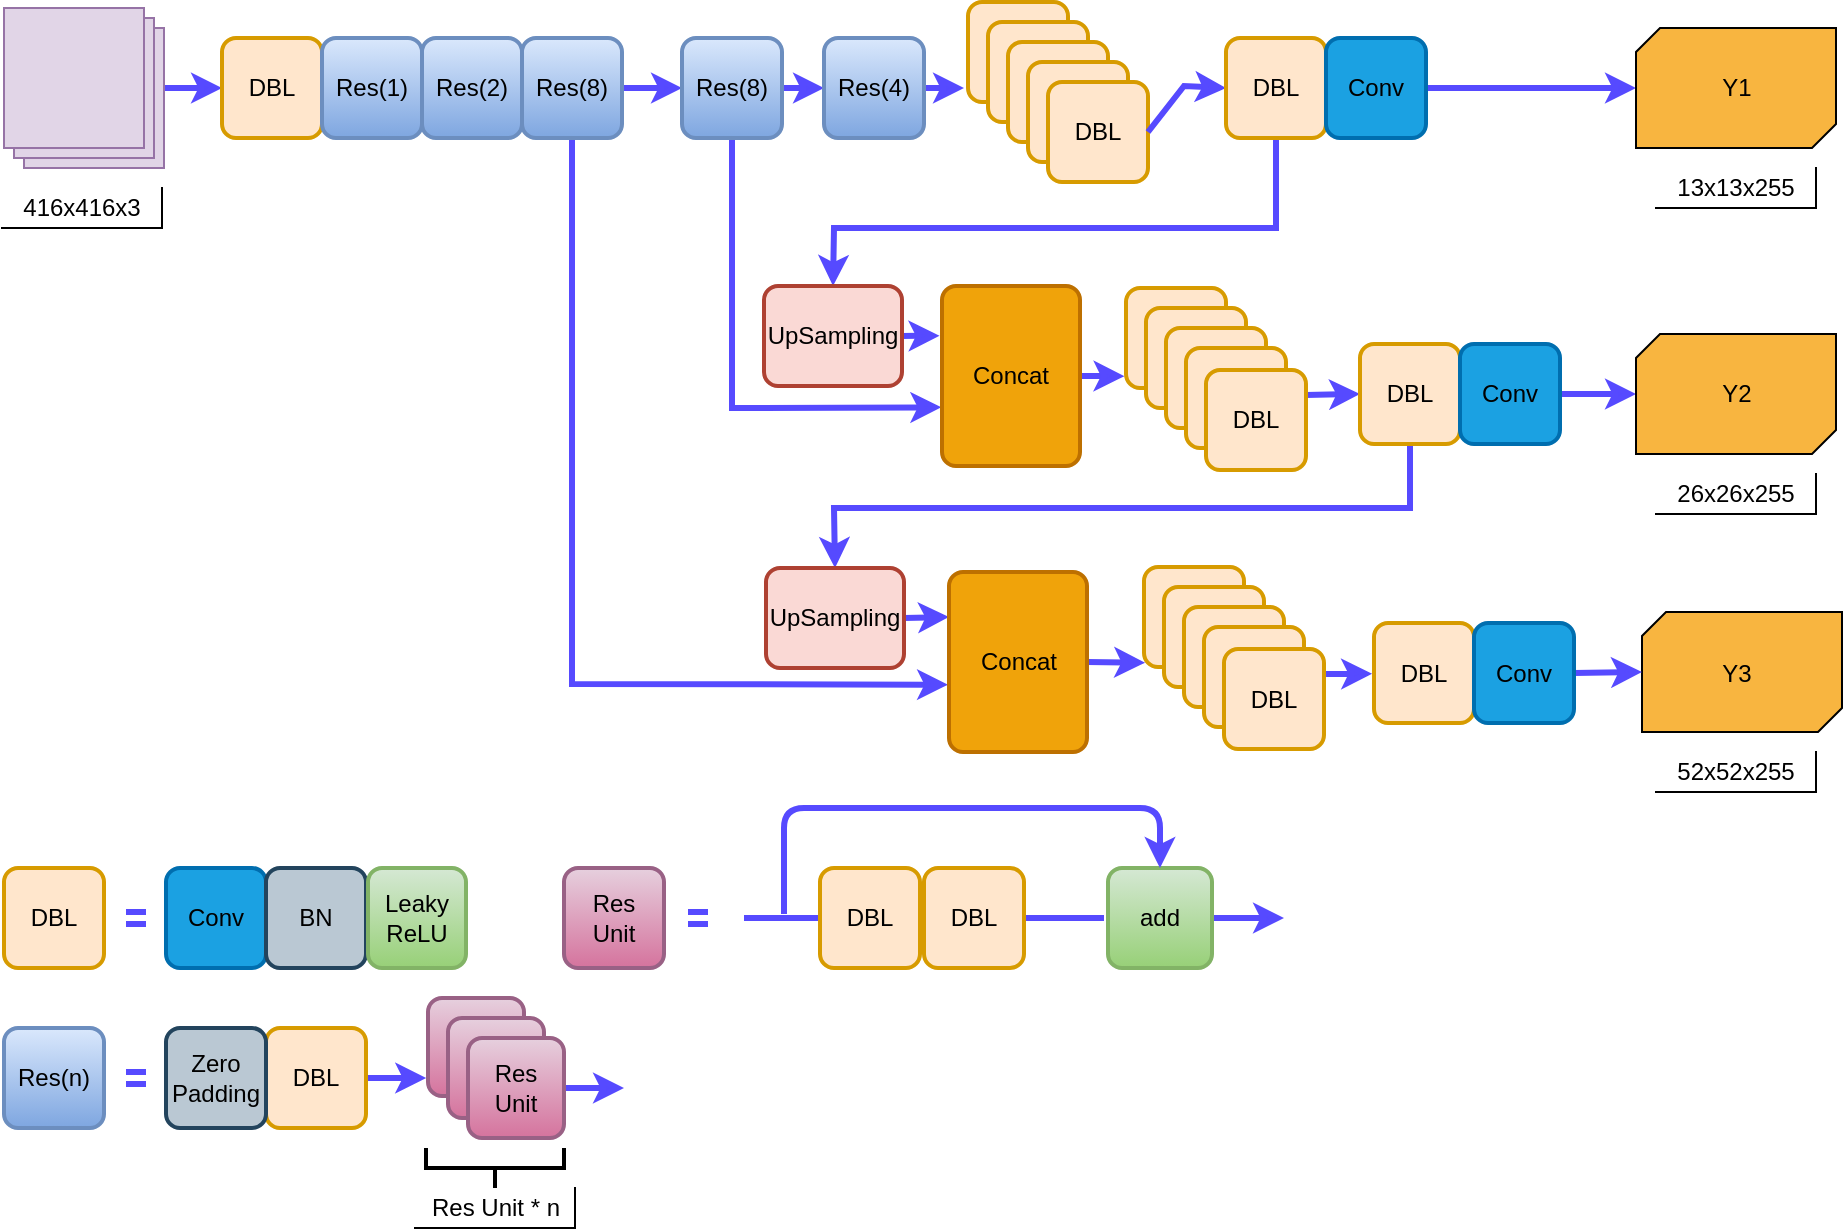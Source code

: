 <mxfile version="14.8.1" type="github">
  <diagram id="IHKwnJ3-35ay4GU9moZC" name="Page-1">
    <mxGraphModel dx="888" dy="442" grid="1" gridSize="10" guides="1" tooltips="1" connect="1" arrows="1" fold="1" page="1" pageScale="1" pageWidth="2339" pageHeight="3300" background="#FFFFFF" math="0" shadow="0">
      <root>
        <mxCell id="0" />
        <mxCell id="1" parent="0" />
        <mxCell id="nQLHNNH5pgyKILXw8hdW-13" value="" style="edgeStyle=orthogonalEdgeStyle;rounded=0;orthogonalLoop=1;jettySize=auto;html=1;strokeColor=#564AFF;entryX=0;entryY=0.5;entryDx=0;entryDy=0;strokeWidth=3;" edge="1" parent="1" source="nQLHNNH5pgyKILXw8hdW-3" target="nQLHNNH5pgyKILXw8hdW-9">
          <mxGeometry relative="1" as="geometry">
            <mxPoint x="180" y="230" as="targetPoint" />
          </mxGeometry>
        </mxCell>
        <mxCell id="nQLHNNH5pgyKILXw8hdW-3" value="" style="verticalLabelPosition=bottom;verticalAlign=top;html=1;shape=mxgraph.basic.layered_rect;dx=10;outlineConnect=0;strokeColor=#9673a6;fillColor=#e1d5e7;" vertex="1" parent="1">
          <mxGeometry x="50" y="190" width="80" height="80" as="geometry" />
        </mxCell>
        <mxCell id="nQLHNNH5pgyKILXw8hdW-4" value="416x416x3" style="shape=partialRectangle;whiteSpace=wrap;html=1;top=0;left=0;fillColor=none;" vertex="1" parent="1">
          <mxGeometry x="49" y="280" width="80" height="20" as="geometry" />
        </mxCell>
        <mxCell id="nQLHNNH5pgyKILXw8hdW-9" value="DBL" style="rounded=1;whiteSpace=wrap;html=1;absoluteArcSize=1;arcSize=14;strokeWidth=2;fillColor=#ffe6cc;strokeColor=#d79b00;" vertex="1" parent="1">
          <mxGeometry x="159" y="205" width="50" height="50" as="geometry" />
        </mxCell>
        <mxCell id="nQLHNNH5pgyKILXw8hdW-10" value="Res(1)" style="rounded=1;whiteSpace=wrap;html=1;absoluteArcSize=1;arcSize=14;strokeWidth=2;fillColor=#dae8fc;strokeColor=#6c8ebf;gradientColor=#7ea6e0;" vertex="1" parent="1">
          <mxGeometry x="209" y="205" width="50" height="50" as="geometry" />
        </mxCell>
        <mxCell id="nQLHNNH5pgyKILXw8hdW-11" value="Res(2)" style="rounded=1;whiteSpace=wrap;html=1;absoluteArcSize=1;arcSize=14;strokeWidth=2;fillColor=#dae8fc;strokeColor=#6c8ebf;gradientColor=#7ea6e0;" vertex="1" parent="1">
          <mxGeometry x="259" y="205" width="50" height="50" as="geometry" />
        </mxCell>
        <mxCell id="nQLHNNH5pgyKILXw8hdW-23" style="edgeStyle=orthogonalEdgeStyle;rounded=0;orthogonalLoop=1;jettySize=auto;html=1;exitX=1;exitY=0.5;exitDx=0;exitDy=0;strokeColor=#564AFF;entryX=0;entryY=0.5;entryDx=0;entryDy=0;strokeWidth=3;" edge="1" parent="1" source="nQLHNNH5pgyKILXw8hdW-12" target="nQLHNNH5pgyKILXw8hdW-15">
          <mxGeometry relative="1" as="geometry">
            <mxPoint x="430" y="230" as="targetPoint" />
          </mxGeometry>
        </mxCell>
        <mxCell id="nQLHNNH5pgyKILXw8hdW-66" style="edgeStyle=none;rounded=0;orthogonalLoop=1;jettySize=auto;html=1;exitX=0.5;exitY=1;exitDx=0;exitDy=0;startArrow=none;startFill=0;endArrow=classic;endFill=1;strokeColor=#564AFF;entryX=-0.007;entryY=0.626;entryDx=0;entryDy=0;entryPerimeter=0;strokeWidth=3;" edge="1" parent="1" source="nQLHNNH5pgyKILXw8hdW-12" target="nQLHNNH5pgyKILXw8hdW-67">
          <mxGeometry relative="1" as="geometry">
            <mxPoint x="470" y="490" as="targetPoint" />
            <Array as="points">
              <mxPoint x="334" y="528" />
            </Array>
          </mxGeometry>
        </mxCell>
        <mxCell id="nQLHNNH5pgyKILXw8hdW-12" value="Res(8)" style="rounded=1;whiteSpace=wrap;html=1;absoluteArcSize=1;arcSize=14;strokeWidth=2;fillColor=#dae8fc;strokeColor=#6c8ebf;gradientColor=#7ea6e0;" vertex="1" parent="1">
          <mxGeometry x="309" y="205" width="50" height="50" as="geometry" />
        </mxCell>
        <mxCell id="nQLHNNH5pgyKILXw8hdW-24" style="edgeStyle=orthogonalEdgeStyle;rounded=0;orthogonalLoop=1;jettySize=auto;html=1;exitX=1;exitY=0.5;exitDx=0;exitDy=0;entryX=0;entryY=0.5;entryDx=0;entryDy=0;strokeColor=#564AFF;strokeWidth=3;" edge="1" parent="1" source="nQLHNNH5pgyKILXw8hdW-15" target="nQLHNNH5pgyKILXw8hdW-16">
          <mxGeometry relative="1" as="geometry" />
        </mxCell>
        <mxCell id="nQLHNNH5pgyKILXw8hdW-45" style="edgeStyle=none;rounded=0;orthogonalLoop=1;jettySize=auto;html=1;exitX=0.5;exitY=1;exitDx=0;exitDy=0;entryX=-0.005;entryY=0.674;entryDx=0;entryDy=0;startArrow=none;startFill=0;endArrow=classic;endFill=1;strokeColor=#564AFF;entryPerimeter=0;strokeWidth=3;" edge="1" parent="1" source="nQLHNNH5pgyKILXw8hdW-15" target="nQLHNNH5pgyKILXw8hdW-43">
          <mxGeometry relative="1" as="geometry">
            <Array as="points">
              <mxPoint x="414" y="390" />
            </Array>
          </mxGeometry>
        </mxCell>
        <mxCell id="nQLHNNH5pgyKILXw8hdW-15" value="Res(8)" style="rounded=1;whiteSpace=wrap;html=1;absoluteArcSize=1;arcSize=14;strokeWidth=2;fillColor=#dae8fc;strokeColor=#6c8ebf;gradientColor=#7ea6e0;" vertex="1" parent="1">
          <mxGeometry x="389" y="205" width="50" height="50" as="geometry" />
        </mxCell>
        <mxCell id="nQLHNNH5pgyKILXw8hdW-65" style="edgeStyle=none;rounded=0;orthogonalLoop=1;jettySize=auto;html=1;exitX=1;exitY=0.5;exitDx=0;exitDy=0;startArrow=none;startFill=0;endArrow=classic;endFill=1;strokeColor=#564AFF;strokeWidth=3;" edge="1" parent="1" source="nQLHNNH5pgyKILXw8hdW-16">
          <mxGeometry relative="1" as="geometry">
            <mxPoint x="530" y="230" as="targetPoint" />
          </mxGeometry>
        </mxCell>
        <mxCell id="nQLHNNH5pgyKILXw8hdW-16" value="Res(4)" style="rounded=1;whiteSpace=wrap;html=1;absoluteArcSize=1;arcSize=14;strokeWidth=2;fillColor=#dae8fc;strokeColor=#6c8ebf;gradientColor=#7ea6e0;" vertex="1" parent="1">
          <mxGeometry x="460" y="205" width="50" height="50" as="geometry" />
        </mxCell>
        <mxCell id="nQLHNNH5pgyKILXw8hdW-29" style="edgeStyle=orthogonalEdgeStyle;rounded=0;orthogonalLoop=1;jettySize=auto;html=1;exitX=0;exitY=0.5;exitDx=0;exitDy=0;entryX=0;entryY=0.5;entryDx=0;entryDy=0;strokeColor=#564AFF;" edge="1" parent="1" source="nQLHNNH5pgyKILXw8hdW-17" target="nQLHNNH5pgyKILXw8hdW-19">
          <mxGeometry relative="1" as="geometry" />
        </mxCell>
        <mxCell id="nQLHNNH5pgyKILXw8hdW-17" value="DBL" style="rounded=1;whiteSpace=wrap;html=1;absoluteArcSize=1;arcSize=14;strokeWidth=2;fillColor=#ffe6cc;strokeColor=#d79b00;" vertex="1" parent="1">
          <mxGeometry x="532" y="187" width="50" height="50" as="geometry" />
        </mxCell>
        <mxCell id="nQLHNNH5pgyKILXw8hdW-18" value="DBL" style="rounded=1;whiteSpace=wrap;html=1;absoluteArcSize=1;arcSize=14;strokeWidth=2;fillColor=#ffe6cc;strokeColor=#d79b00;" vertex="1" parent="1">
          <mxGeometry x="542" y="197" width="50" height="50" as="geometry" />
        </mxCell>
        <mxCell id="nQLHNNH5pgyKILXw8hdW-19" value="DBL" style="rounded=1;whiteSpace=wrap;html=1;absoluteArcSize=1;arcSize=14;strokeWidth=2;fillColor=#ffe6cc;strokeColor=#d79b00;" vertex="1" parent="1">
          <mxGeometry x="552" y="207" width="50" height="50" as="geometry" />
        </mxCell>
        <mxCell id="nQLHNNH5pgyKILXw8hdW-20" value="DBL" style="rounded=1;whiteSpace=wrap;html=1;absoluteArcSize=1;arcSize=14;strokeWidth=2;fillColor=#ffe6cc;strokeColor=#d79b00;" vertex="1" parent="1">
          <mxGeometry x="562" y="217" width="50" height="50" as="geometry" />
        </mxCell>
        <mxCell id="nQLHNNH5pgyKILXw8hdW-26" value="DBL" style="rounded=1;whiteSpace=wrap;html=1;absoluteArcSize=1;arcSize=14;strokeWidth=2;fillColor=#ffe6cc;strokeColor=#d79b00;" vertex="1" parent="1">
          <mxGeometry x="572" y="227" width="50" height="50" as="geometry" />
        </mxCell>
        <mxCell id="nQLHNNH5pgyKILXw8hdW-31" style="rounded=0;orthogonalLoop=1;jettySize=auto;html=1;exitX=0;exitY=0.5;exitDx=0;exitDy=0;strokeColor=#564AFF;startArrow=classic;startFill=1;endArrow=none;endFill=0;entryX=1;entryY=0.5;entryDx=0;entryDy=0;strokeWidth=3;" edge="1" parent="1" source="nQLHNNH5pgyKILXw8hdW-28" target="nQLHNNH5pgyKILXw8hdW-26">
          <mxGeometry relative="1" as="geometry">
            <mxPoint x="622" y="229" as="targetPoint" />
            <Array as="points">
              <mxPoint x="640" y="229" />
            </Array>
          </mxGeometry>
        </mxCell>
        <mxCell id="nQLHNNH5pgyKILXw8hdW-38" style="edgeStyle=none;rounded=0;orthogonalLoop=1;jettySize=auto;html=1;startArrow=none;startFill=0;endArrow=classic;endFill=1;strokeColor=#564AFF;entryX=0.5;entryY=0;entryDx=0;entryDy=0;strokeWidth=3;" edge="1" parent="1" source="nQLHNNH5pgyKILXw8hdW-28" target="nQLHNNH5pgyKILXw8hdW-39">
          <mxGeometry relative="1" as="geometry">
            <mxPoint x="686" y="340" as="targetPoint" />
            <Array as="points">
              <mxPoint x="686" y="300" />
              <mxPoint x="465" y="300" />
            </Array>
          </mxGeometry>
        </mxCell>
        <mxCell id="nQLHNNH5pgyKILXw8hdW-28" value="DBL" style="rounded=1;whiteSpace=wrap;html=1;absoluteArcSize=1;arcSize=14;strokeWidth=2;fillColor=#ffe6cc;strokeColor=#d79b00;" vertex="1" parent="1">
          <mxGeometry x="661" y="205" width="50" height="50" as="geometry" />
        </mxCell>
        <mxCell id="nQLHNNH5pgyKILXw8hdW-37" style="rounded=0;orthogonalLoop=1;jettySize=auto;html=1;exitX=1;exitY=0.5;exitDx=0;exitDy=0;entryX=0;entryY=0.5;entryDx=0;entryDy=0;entryPerimeter=0;startArrow=none;startFill=0;endArrow=classic;endFill=1;strokeColor=#564AFF;strokeWidth=3;" edge="1" parent="1" source="nQLHNNH5pgyKILXw8hdW-30" target="nQLHNNH5pgyKILXw8hdW-34">
          <mxGeometry relative="1" as="geometry" />
        </mxCell>
        <mxCell id="nQLHNNH5pgyKILXw8hdW-30" value="&lt;font color=&quot;#000000&quot;&gt;Conv&lt;/font&gt;" style="rounded=1;whiteSpace=wrap;html=1;absoluteArcSize=1;arcSize=14;strokeWidth=2;fillColor=#1ba1e2;strokeColor=#006EAF;fontColor=#ffffff;" vertex="1" parent="1">
          <mxGeometry x="711" y="205" width="50" height="50" as="geometry" />
        </mxCell>
        <mxCell id="nQLHNNH5pgyKILXw8hdW-34" value="" style="verticalLabelPosition=bottom;verticalAlign=top;html=1;shape=mxgraph.basic.diag_snip_rect;dx=6;fillColor=#F8B540;" vertex="1" parent="1">
          <mxGeometry x="866" y="200" width="100" height="60" as="geometry" />
        </mxCell>
        <mxCell id="nQLHNNH5pgyKILXw8hdW-35" value="Y1" style="text;html=1;align=center;verticalAlign=middle;resizable=0;points=[];autosize=1;strokeColor=none;" vertex="1" parent="1">
          <mxGeometry x="901" y="220" width="30" height="20" as="geometry" />
        </mxCell>
        <mxCell id="nQLHNNH5pgyKILXw8hdW-36" value="13x13x255" style="shape=partialRectangle;whiteSpace=wrap;html=1;top=0;left=0;fillColor=none;" vertex="1" parent="1">
          <mxGeometry x="876" y="270" width="80" height="20" as="geometry" />
        </mxCell>
        <mxCell id="nQLHNNH5pgyKILXw8hdW-44" style="edgeStyle=none;rounded=0;orthogonalLoop=1;jettySize=auto;html=1;exitX=1;exitY=0.5;exitDx=0;exitDy=0;startArrow=none;startFill=0;endArrow=classic;endFill=1;strokeColor=#564AFF;entryX=-0.018;entryY=0.276;entryDx=0;entryDy=0;entryPerimeter=0;strokeWidth=3;" edge="1" parent="1" source="nQLHNNH5pgyKILXw8hdW-39" target="nQLHNNH5pgyKILXw8hdW-43">
          <mxGeometry relative="1" as="geometry">
            <mxPoint x="760.0" y="365.034" as="targetPoint" />
          </mxGeometry>
        </mxCell>
        <mxCell id="nQLHNNH5pgyKILXw8hdW-39" value="UpSampling" style="rounded=1;whiteSpace=wrap;html=1;absoluteArcSize=1;arcSize=14;strokeWidth=2;fillColor=#fad9d5;strokeColor=#ae4132;" vertex="1" parent="1">
          <mxGeometry x="430" y="329" width="69" height="50" as="geometry" />
        </mxCell>
        <mxCell id="nQLHNNH5pgyKILXw8hdW-57" style="edgeStyle=none;rounded=0;orthogonalLoop=1;jettySize=auto;html=1;exitX=1;exitY=0.5;exitDx=0;exitDy=0;startArrow=none;startFill=0;endArrow=classic;endFill=1;strokeColor=#564AFF;strokeWidth=3;entryX=-0.015;entryY=0.882;entryDx=0;entryDy=0;entryPerimeter=0;" edge="1" parent="1" source="nQLHNNH5pgyKILXw8hdW-43" target="nQLHNNH5pgyKILXw8hdW-52">
          <mxGeometry relative="1" as="geometry">
            <mxPoint x="609" y="374" as="targetPoint" />
            <Array as="points" />
          </mxGeometry>
        </mxCell>
        <mxCell id="nQLHNNH5pgyKILXw8hdW-43" value="Concat" style="rounded=1;whiteSpace=wrap;html=1;absoluteArcSize=1;arcSize=14;strokeWidth=2;fillColor=#f0a30a;strokeColor=#BD7000;fontColor=#000000;" vertex="1" parent="1">
          <mxGeometry x="519" y="329" width="69" height="90" as="geometry" />
        </mxCell>
        <mxCell id="nQLHNNH5pgyKILXw8hdW-51" style="edgeStyle=orthogonalEdgeStyle;rounded=0;orthogonalLoop=1;jettySize=auto;html=1;exitX=0;exitY=0.5;exitDx=0;exitDy=0;entryX=0;entryY=0.5;entryDx=0;entryDy=0;strokeColor=#564AFF;" edge="1" parent="1" source="nQLHNNH5pgyKILXw8hdW-52" target="nQLHNNH5pgyKILXw8hdW-54">
          <mxGeometry relative="1" as="geometry" />
        </mxCell>
        <mxCell id="nQLHNNH5pgyKILXw8hdW-52" value="DBL" style="rounded=1;whiteSpace=wrap;html=1;absoluteArcSize=1;arcSize=14;strokeWidth=2;fillColor=#ffe6cc;strokeColor=#d79b00;" vertex="1" parent="1">
          <mxGeometry x="611" y="330" width="50" height="50" as="geometry" />
        </mxCell>
        <mxCell id="nQLHNNH5pgyKILXw8hdW-53" value="DBL" style="rounded=1;whiteSpace=wrap;html=1;absoluteArcSize=1;arcSize=14;strokeWidth=2;fillColor=#ffe6cc;strokeColor=#d79b00;" vertex="1" parent="1">
          <mxGeometry x="621" y="340" width="50" height="50" as="geometry" />
        </mxCell>
        <mxCell id="nQLHNNH5pgyKILXw8hdW-54" value="DBL" style="rounded=1;whiteSpace=wrap;html=1;absoluteArcSize=1;arcSize=14;strokeWidth=2;fillColor=#ffe6cc;strokeColor=#d79b00;" vertex="1" parent="1">
          <mxGeometry x="631" y="350" width="50" height="50" as="geometry" />
        </mxCell>
        <mxCell id="nQLHNNH5pgyKILXw8hdW-55" value="DBL" style="rounded=1;whiteSpace=wrap;html=1;absoluteArcSize=1;arcSize=14;strokeWidth=2;fillColor=#ffe6cc;strokeColor=#d79b00;" vertex="1" parent="1">
          <mxGeometry x="641" y="360" width="50" height="50" as="geometry" />
        </mxCell>
        <mxCell id="nQLHNNH5pgyKILXw8hdW-60" style="edgeStyle=none;rounded=0;orthogonalLoop=1;jettySize=auto;html=1;exitX=1;exitY=0.25;exitDx=0;exitDy=0;entryX=0;entryY=0.5;entryDx=0;entryDy=0;startArrow=none;startFill=0;endArrow=classic;endFill=1;strokeColor=#564AFF;strokeWidth=3;" edge="1" parent="1" source="nQLHNNH5pgyKILXw8hdW-56" target="nQLHNNH5pgyKILXw8hdW-58">
          <mxGeometry relative="1" as="geometry">
            <Array as="points" />
          </mxGeometry>
        </mxCell>
        <mxCell id="nQLHNNH5pgyKILXw8hdW-56" value="DBL" style="rounded=1;whiteSpace=wrap;html=1;absoluteArcSize=1;arcSize=14;strokeWidth=2;fillColor=#ffe6cc;strokeColor=#d79b00;" vertex="1" parent="1">
          <mxGeometry x="651" y="371" width="50" height="50" as="geometry" />
        </mxCell>
        <mxCell id="nQLHNNH5pgyKILXw8hdW-63" style="edgeStyle=none;rounded=0;orthogonalLoop=1;jettySize=auto;html=1;exitX=0.5;exitY=1;exitDx=0;exitDy=0;entryX=0.5;entryY=0;entryDx=0;entryDy=0;startArrow=none;startFill=0;endArrow=classic;endFill=1;strokeColor=#564AFF;strokeWidth=3;" edge="1" parent="1" source="nQLHNNH5pgyKILXw8hdW-58" target="nQLHNNH5pgyKILXw8hdW-61">
          <mxGeometry relative="1" as="geometry">
            <Array as="points">
              <mxPoint x="753" y="440" />
              <mxPoint x="700" y="440" />
              <mxPoint x="620" y="440" />
              <mxPoint x="465" y="440" />
            </Array>
          </mxGeometry>
        </mxCell>
        <mxCell id="nQLHNNH5pgyKILXw8hdW-58" value="DBL" style="rounded=1;whiteSpace=wrap;html=1;absoluteArcSize=1;arcSize=14;strokeWidth=2;fillColor=#ffe6cc;strokeColor=#d79b00;" vertex="1" parent="1">
          <mxGeometry x="728" y="358" width="50" height="50" as="geometry" />
        </mxCell>
        <mxCell id="nQLHNNH5pgyKILXw8hdW-72" style="edgeStyle=none;rounded=0;orthogonalLoop=1;jettySize=auto;html=1;exitX=1;exitY=0.5;exitDx=0;exitDy=0;entryX=0;entryY=0.5;entryDx=0;entryDy=0;entryPerimeter=0;startArrow=none;startFill=0;endArrow=classic;endFill=1;strokeColor=#564AFF;strokeWidth=3;" edge="1" parent="1" source="nQLHNNH5pgyKILXw8hdW-59" target="nQLHNNH5pgyKILXw8hdW-69">
          <mxGeometry relative="1" as="geometry" />
        </mxCell>
        <mxCell id="nQLHNNH5pgyKILXw8hdW-59" value="&lt;font color=&quot;#000000&quot;&gt;Conv&lt;/font&gt;" style="rounded=1;whiteSpace=wrap;html=1;absoluteArcSize=1;arcSize=14;strokeWidth=2;fillColor=#1ba1e2;strokeColor=#006EAF;fontColor=#ffffff;" vertex="1" parent="1">
          <mxGeometry x="778" y="358" width="50" height="50" as="geometry" />
        </mxCell>
        <mxCell id="nQLHNNH5pgyKILXw8hdW-68" style="edgeStyle=none;rounded=0;orthogonalLoop=1;jettySize=auto;html=1;exitX=1;exitY=0.5;exitDx=0;exitDy=0;entryX=0;entryY=0.25;entryDx=0;entryDy=0;startArrow=none;startFill=0;endArrow=classic;endFill=1;strokeColor=#564AFF;strokeWidth=3;" edge="1" parent="1" source="nQLHNNH5pgyKILXw8hdW-61" target="nQLHNNH5pgyKILXw8hdW-67">
          <mxGeometry relative="1" as="geometry" />
        </mxCell>
        <mxCell id="nQLHNNH5pgyKILXw8hdW-61" value="UpSampling" style="rounded=1;whiteSpace=wrap;html=1;absoluteArcSize=1;arcSize=14;strokeWidth=2;fillColor=#fad9d5;strokeColor=#ae4132;" vertex="1" parent="1">
          <mxGeometry x="431" y="470" width="69" height="50" as="geometry" />
        </mxCell>
        <mxCell id="nQLHNNH5pgyKILXw8hdW-87" style="edgeStyle=none;rounded=0;orthogonalLoop=1;jettySize=auto;html=1;exitX=1;exitY=0.5;exitDx=0;exitDy=0;startArrow=none;startFill=0;endArrow=classic;endFill=1;strokeColor=#564AFF;strokeWidth=3;entryX=0.011;entryY=0.957;entryDx=0;entryDy=0;entryPerimeter=0;" edge="1" parent="1" source="nQLHNNH5pgyKILXw8hdW-67" target="nQLHNNH5pgyKILXw8hdW-77">
          <mxGeometry relative="1" as="geometry">
            <mxPoint x="620" y="517.167" as="targetPoint" />
          </mxGeometry>
        </mxCell>
        <mxCell id="nQLHNNH5pgyKILXw8hdW-67" value="Concat" style="rounded=1;whiteSpace=wrap;html=1;absoluteArcSize=1;arcSize=14;strokeWidth=2;fillColor=#f0a30a;strokeColor=#BD7000;fontColor=#000000;" vertex="1" parent="1">
          <mxGeometry x="522.5" y="472" width="69" height="90" as="geometry" />
        </mxCell>
        <mxCell id="nQLHNNH5pgyKILXw8hdW-69" value="" style="verticalLabelPosition=bottom;verticalAlign=top;html=1;shape=mxgraph.basic.diag_snip_rect;dx=6;fillColor=#F8B540;" vertex="1" parent="1">
          <mxGeometry x="866" y="353" width="100" height="60" as="geometry" />
        </mxCell>
        <mxCell id="nQLHNNH5pgyKILXw8hdW-70" value="Y2" style="text;html=1;align=center;verticalAlign=middle;resizable=0;points=[];autosize=1;strokeColor=none;" vertex="1" parent="1">
          <mxGeometry x="901" y="373" width="30" height="20" as="geometry" />
        </mxCell>
        <mxCell id="nQLHNNH5pgyKILXw8hdW-71" value="26x26x255" style="shape=partialRectangle;whiteSpace=wrap;html=1;top=0;left=0;fillColor=none;" vertex="1" parent="1">
          <mxGeometry x="876" y="423" width="80" height="20" as="geometry" />
        </mxCell>
        <mxCell id="nQLHNNH5pgyKILXw8hdW-73" value="" style="verticalLabelPosition=bottom;verticalAlign=top;html=1;shape=mxgraph.basic.diag_snip_rect;dx=6;fillColor=#F8B540;" vertex="1" parent="1">
          <mxGeometry x="869" y="492" width="100" height="60" as="geometry" />
        </mxCell>
        <mxCell id="nQLHNNH5pgyKILXw8hdW-74" value="Y3" style="text;html=1;align=center;verticalAlign=middle;resizable=0;points=[];autosize=1;strokeColor=none;" vertex="1" parent="1">
          <mxGeometry x="901" y="512.5" width="30" height="20" as="geometry" />
        </mxCell>
        <mxCell id="nQLHNNH5pgyKILXw8hdW-75" value="52x52x255" style="shape=partialRectangle;whiteSpace=wrap;html=1;top=0;left=0;fillColor=none;" vertex="1" parent="1">
          <mxGeometry x="876" y="562" width="80" height="20" as="geometry" />
        </mxCell>
        <mxCell id="nQLHNNH5pgyKILXw8hdW-76" style="edgeStyle=orthogonalEdgeStyle;rounded=0;orthogonalLoop=1;jettySize=auto;html=1;exitX=0;exitY=0.5;exitDx=0;exitDy=0;entryX=0;entryY=0.5;entryDx=0;entryDy=0;strokeColor=#564AFF;" edge="1" parent="1" source="nQLHNNH5pgyKILXw8hdW-77" target="nQLHNNH5pgyKILXw8hdW-79">
          <mxGeometry relative="1" as="geometry" />
        </mxCell>
        <mxCell id="nQLHNNH5pgyKILXw8hdW-77" value="DBL" style="rounded=1;whiteSpace=wrap;html=1;absoluteArcSize=1;arcSize=14;strokeWidth=2;fillColor=#ffe6cc;strokeColor=#d79b00;" vertex="1" parent="1">
          <mxGeometry x="620" y="469.5" width="50" height="50" as="geometry" />
        </mxCell>
        <mxCell id="nQLHNNH5pgyKILXw8hdW-78" value="DBL" style="rounded=1;whiteSpace=wrap;html=1;absoluteArcSize=1;arcSize=14;strokeWidth=2;fillColor=#ffe6cc;strokeColor=#d79b00;" vertex="1" parent="1">
          <mxGeometry x="630" y="479.5" width="50" height="50" as="geometry" />
        </mxCell>
        <mxCell id="nQLHNNH5pgyKILXw8hdW-79" value="DBL" style="rounded=1;whiteSpace=wrap;html=1;absoluteArcSize=1;arcSize=14;strokeWidth=2;fillColor=#ffe6cc;strokeColor=#d79b00;" vertex="1" parent="1">
          <mxGeometry x="640" y="489.5" width="50" height="50" as="geometry" />
        </mxCell>
        <mxCell id="nQLHNNH5pgyKILXw8hdW-80" value="DBL" style="rounded=1;whiteSpace=wrap;html=1;absoluteArcSize=1;arcSize=14;strokeWidth=2;fillColor=#ffe6cc;strokeColor=#d79b00;" vertex="1" parent="1">
          <mxGeometry x="650" y="499.5" width="50" height="50" as="geometry" />
        </mxCell>
        <mxCell id="nQLHNNH5pgyKILXw8hdW-81" style="edgeStyle=none;rounded=0;orthogonalLoop=1;jettySize=auto;html=1;exitX=1;exitY=0.25;exitDx=0;exitDy=0;startArrow=none;startFill=0;endArrow=classic;endFill=1;strokeColor=#564AFF;strokeWidth=3;entryX=-0.019;entryY=0.508;entryDx=0;entryDy=0;entryPerimeter=0;" edge="1" parent="1" source="nQLHNNH5pgyKILXw8hdW-82" target="nQLHNNH5pgyKILXw8hdW-83">
          <mxGeometry relative="1" as="geometry">
            <Array as="points" />
            <mxPoint x="735" y="523" as="targetPoint" />
          </mxGeometry>
        </mxCell>
        <mxCell id="nQLHNNH5pgyKILXw8hdW-82" value="DBL" style="rounded=1;whiteSpace=wrap;html=1;absoluteArcSize=1;arcSize=14;strokeWidth=2;fillColor=#ffe6cc;strokeColor=#d79b00;" vertex="1" parent="1">
          <mxGeometry x="660" y="510.5" width="50" height="50" as="geometry" />
        </mxCell>
        <mxCell id="nQLHNNH5pgyKILXw8hdW-83" value="DBL" style="rounded=1;whiteSpace=wrap;html=1;absoluteArcSize=1;arcSize=14;strokeWidth=2;fillColor=#ffe6cc;strokeColor=#d79b00;" vertex="1" parent="1">
          <mxGeometry x="735" y="497.5" width="50" height="50" as="geometry" />
        </mxCell>
        <mxCell id="nQLHNNH5pgyKILXw8hdW-86" style="edgeStyle=none;rounded=0;orthogonalLoop=1;jettySize=auto;html=1;exitX=1;exitY=0.5;exitDx=0;exitDy=0;entryX=0;entryY=0.5;entryDx=0;entryDy=0;entryPerimeter=0;startArrow=none;startFill=0;endArrow=classic;endFill=1;strokeColor=#564AFF;strokeWidth=3;" edge="1" parent="1" source="nQLHNNH5pgyKILXw8hdW-84" target="nQLHNNH5pgyKILXw8hdW-73">
          <mxGeometry relative="1" as="geometry" />
        </mxCell>
        <mxCell id="nQLHNNH5pgyKILXw8hdW-84" value="&lt;font color=&quot;#000000&quot;&gt;Conv&lt;/font&gt;" style="rounded=1;whiteSpace=wrap;html=1;absoluteArcSize=1;arcSize=14;strokeWidth=2;fillColor=#1ba1e2;strokeColor=#006EAF;fontColor=#ffffff;" vertex="1" parent="1">
          <mxGeometry x="785" y="497.5" width="50" height="50" as="geometry" />
        </mxCell>
        <mxCell id="nQLHNNH5pgyKILXw8hdW-90" style="edgeStyle=none;shape=link;rounded=0;orthogonalLoop=1;jettySize=auto;html=1;startArrow=none;startFill=0;endArrow=classic;endFill=1;strokeColor=#564AFF;strokeWidth=3;" edge="1" parent="1">
          <mxGeometry relative="1" as="geometry">
            <mxPoint x="111" y="645" as="sourcePoint" />
            <mxPoint x="121" y="645" as="targetPoint" />
          </mxGeometry>
        </mxCell>
        <mxCell id="nQLHNNH5pgyKILXw8hdW-89" value="&lt;font color=&quot;#000000&quot;&gt;Conv&lt;/font&gt;" style="rounded=1;whiteSpace=wrap;html=1;absoluteArcSize=1;arcSize=14;strokeWidth=2;fillColor=#1ba1e2;strokeColor=#006EAF;fontColor=#ffffff;" vertex="1" parent="1">
          <mxGeometry x="131" y="620" width="50" height="50" as="geometry" />
        </mxCell>
        <mxCell id="nQLHNNH5pgyKILXw8hdW-92" value="DBL" style="rounded=1;whiteSpace=wrap;html=1;absoluteArcSize=1;arcSize=14;strokeWidth=2;fillColor=#ffe6cc;strokeColor=#d79b00;" vertex="1" parent="1">
          <mxGeometry x="50" y="620" width="50" height="50" as="geometry" />
        </mxCell>
        <mxCell id="nQLHNNH5pgyKILXw8hdW-106" style="edgeStyle=elbowEdgeStyle;rounded=0;orthogonalLoop=1;jettySize=auto;html=1;exitX=0;exitY=0.5;exitDx=0;exitDy=0;startArrow=none;startFill=0;endArrow=none;endFill=0;strokeColor=#564AFF;strokeWidth=3;elbow=vertical;" edge="1" parent="1" source="nQLHNNH5pgyKILXw8hdW-93">
          <mxGeometry relative="1" as="geometry">
            <mxPoint x="420" y="645" as="targetPoint" />
            <Array as="points">
              <mxPoint x="580" y="645" />
            </Array>
          </mxGeometry>
        </mxCell>
        <mxCell id="nQLHNNH5pgyKILXw8hdW-93" value="DBL" style="rounded=1;whiteSpace=wrap;html=1;absoluteArcSize=1;arcSize=14;strokeWidth=2;fillColor=#ffe6cc;strokeColor=#d79b00;" vertex="1" parent="1">
          <mxGeometry x="458" y="620" width="50" height="50" as="geometry" />
        </mxCell>
        <mxCell id="nQLHNNH5pgyKILXw8hdW-94" value="&lt;font color=&quot;#000000&quot;&gt;BN&lt;/font&gt;" style="rounded=1;whiteSpace=wrap;html=1;absoluteArcSize=1;arcSize=14;strokeWidth=2;fillColor=#bac8d3;strokeColor=#23445d;" vertex="1" parent="1">
          <mxGeometry x="181" y="620" width="50" height="50" as="geometry" />
        </mxCell>
        <mxCell id="nQLHNNH5pgyKILXw8hdW-95" value="&lt;font color=&quot;#000000&quot;&gt;Leaky&lt;br&gt;ReLU&lt;br&gt;&lt;/font&gt;" style="rounded=1;whiteSpace=wrap;html=1;absoluteArcSize=1;arcSize=14;strokeWidth=2;fillColor=#d5e8d4;strokeColor=#82b366;gradientColor=#97d077;" vertex="1" parent="1">
          <mxGeometry x="232" y="620" width="49" height="50" as="geometry" />
        </mxCell>
        <mxCell id="nQLHNNH5pgyKILXw8hdW-97" value="Res&lt;br&gt;Unit" style="rounded=1;whiteSpace=wrap;html=1;absoluteArcSize=1;arcSize=14;strokeWidth=2;fillColor=#e6d0de;strokeColor=#996185;gradientColor=#d5739d;" vertex="1" parent="1">
          <mxGeometry x="330" y="620" width="50" height="50" as="geometry" />
        </mxCell>
        <mxCell id="nQLHNNH5pgyKILXw8hdW-98" style="edgeStyle=none;shape=link;rounded=0;orthogonalLoop=1;jettySize=auto;html=1;startArrow=none;startFill=0;endArrow=classic;endFill=1;strokeColor=#564AFF;strokeWidth=3;" edge="1" parent="1">
          <mxGeometry relative="1" as="geometry">
            <mxPoint x="392.0" y="645.0" as="sourcePoint" />
            <mxPoint x="402.0" y="645.0" as="targetPoint" />
          </mxGeometry>
        </mxCell>
        <mxCell id="nQLHNNH5pgyKILXw8hdW-111" style="edgeStyle=orthogonalEdgeStyle;rounded=0;orthogonalLoop=1;jettySize=auto;html=1;exitX=1;exitY=0.5;exitDx=0;exitDy=0;startArrow=none;startFill=0;endArrow=classic;endFill=1;strokeColor=#564AFF;strokeWidth=3;" edge="1" parent="1" source="nQLHNNH5pgyKILXw8hdW-101">
          <mxGeometry relative="1" as="geometry">
            <mxPoint x="690" y="645" as="targetPoint" />
          </mxGeometry>
        </mxCell>
        <mxCell id="nQLHNNH5pgyKILXw8hdW-101" value="&lt;font color=&quot;#000000&quot;&gt;add&lt;br&gt;&lt;/font&gt;" style="rounded=1;whiteSpace=wrap;html=1;absoluteArcSize=1;arcSize=14;strokeWidth=2;fillColor=#d5e8d4;strokeColor=#82b366;gradientColor=#97d077;" vertex="1" parent="1">
          <mxGeometry x="602" y="620" width="52" height="50" as="geometry" />
        </mxCell>
        <mxCell id="nQLHNNH5pgyKILXw8hdW-107" style="edgeStyle=elbowEdgeStyle;rounded=0;orthogonalLoop=1;jettySize=auto;html=1;exitX=1;exitY=0.5;exitDx=0;exitDy=0;startArrow=none;startFill=0;endArrow=none;endFill=0;strokeColor=#564AFF;strokeWidth=3;" edge="1" parent="1" source="nQLHNNH5pgyKILXw8hdW-105">
          <mxGeometry relative="1" as="geometry">
            <mxPoint x="600" y="645" as="targetPoint" />
          </mxGeometry>
        </mxCell>
        <mxCell id="nQLHNNH5pgyKILXw8hdW-105" value="DBL" style="rounded=1;whiteSpace=wrap;html=1;absoluteArcSize=1;arcSize=14;strokeWidth=2;fillColor=#ffe6cc;strokeColor=#d79b00;" vertex="1" parent="1">
          <mxGeometry x="510" y="620" width="50" height="50" as="geometry" />
        </mxCell>
        <mxCell id="nQLHNNH5pgyKILXw8hdW-109" value="" style="endArrow=classic;startArrow=none;html=1;strokeColor=#564AFF;strokeWidth=3;edgeStyle=orthogonalEdgeStyle;startFill=0;entryX=0.5;entryY=0;entryDx=0;entryDy=0;" edge="1" parent="1" target="nQLHNNH5pgyKILXw8hdW-101">
          <mxGeometry width="50" height="50" relative="1" as="geometry">
            <mxPoint x="440" y="643" as="sourcePoint" />
            <mxPoint x="630" y="613" as="targetPoint" />
            <Array as="points">
              <mxPoint x="440" y="590" />
              <mxPoint x="628" y="590" />
            </Array>
          </mxGeometry>
        </mxCell>
        <mxCell id="nQLHNNH5pgyKILXw8hdW-114" value="Res(n)" style="rounded=1;whiteSpace=wrap;html=1;absoluteArcSize=1;arcSize=14;strokeWidth=2;fillColor=#dae8fc;strokeColor=#6c8ebf;gradientColor=#7ea6e0;" vertex="1" parent="1">
          <mxGeometry x="50" y="700" width="50" height="50" as="geometry" />
        </mxCell>
        <mxCell id="nQLHNNH5pgyKILXw8hdW-115" value="Res&lt;br&gt;Unit" style="rounded=1;whiteSpace=wrap;html=1;absoluteArcSize=1;arcSize=14;strokeWidth=2;fillColor=#e6d0de;strokeColor=#996185;gradientColor=#d5739d;" vertex="1" parent="1">
          <mxGeometry x="262" y="685" width="48" height="49" as="geometry" />
        </mxCell>
        <mxCell id="nQLHNNH5pgyKILXw8hdW-116" style="edgeStyle=none;shape=link;rounded=0;orthogonalLoop=1;jettySize=auto;html=1;startArrow=none;startFill=0;endArrow=classic;endFill=1;strokeColor=#564AFF;strokeWidth=3;" edge="1" parent="1">
          <mxGeometry relative="1" as="geometry">
            <mxPoint x="111.0" y="725.0" as="sourcePoint" />
            <mxPoint x="121.0" y="725.0" as="targetPoint" />
          </mxGeometry>
        </mxCell>
        <mxCell id="nQLHNNH5pgyKILXw8hdW-117" value="Res&lt;br&gt;Unit" style="rounded=1;whiteSpace=wrap;html=1;absoluteArcSize=1;arcSize=14;strokeWidth=2;fillColor=#e6d0de;strokeColor=#996185;gradientColor=#d5739d;" vertex="1" parent="1">
          <mxGeometry x="272" y="695" width="48" height="50" as="geometry" />
        </mxCell>
        <mxCell id="nQLHNNH5pgyKILXw8hdW-121" style="edgeStyle=orthogonalEdgeStyle;rounded=0;orthogonalLoop=1;jettySize=auto;html=1;exitX=1;exitY=0.5;exitDx=0;exitDy=0;startArrow=none;startFill=0;endArrow=classic;endFill=1;strokeColor=#564AFF;strokeWidth=3;" edge="1" parent="1" source="nQLHNNH5pgyKILXw8hdW-118">
          <mxGeometry relative="1" as="geometry">
            <mxPoint x="360" y="730" as="targetPoint" />
          </mxGeometry>
        </mxCell>
        <mxCell id="nQLHNNH5pgyKILXw8hdW-118" value="Res&lt;br&gt;Unit" style="rounded=1;whiteSpace=wrap;html=1;absoluteArcSize=1;arcSize=14;strokeWidth=2;fillColor=#e6d0de;strokeColor=#996185;gradientColor=#d5739d;" vertex="1" parent="1">
          <mxGeometry x="282" y="705" width="48" height="50" as="geometry" />
        </mxCell>
        <mxCell id="nQLHNNH5pgyKILXw8hdW-124" style="edgeStyle=orthogonalEdgeStyle;rounded=0;orthogonalLoop=1;jettySize=auto;html=1;exitX=1;exitY=0.5;exitDx=0;exitDy=0;entryX=-0.019;entryY=0.829;entryDx=0;entryDy=0;entryPerimeter=0;startArrow=none;startFill=0;endArrow=classic;endFill=1;strokeColor=#564AFF;strokeWidth=3;" edge="1" parent="1" source="nQLHNNH5pgyKILXw8hdW-122" target="nQLHNNH5pgyKILXw8hdW-115">
          <mxGeometry relative="1" as="geometry" />
        </mxCell>
        <mxCell id="nQLHNNH5pgyKILXw8hdW-122" value="DBL" style="rounded=1;whiteSpace=wrap;html=1;absoluteArcSize=1;arcSize=14;strokeWidth=2;fillColor=#ffe6cc;strokeColor=#d79b00;" vertex="1" parent="1">
          <mxGeometry x="181" y="700" width="50" height="50" as="geometry" />
        </mxCell>
        <mxCell id="nQLHNNH5pgyKILXw8hdW-123" value="&lt;font color=&quot;#000000&quot;&gt;Zero&lt;br&gt;Padding&lt;/font&gt;" style="rounded=1;whiteSpace=wrap;html=1;absoluteArcSize=1;arcSize=14;strokeWidth=2;fillColor=#bac8d3;strokeColor=#23445d;" vertex="1" parent="1">
          <mxGeometry x="131" y="700" width="50" height="50" as="geometry" />
        </mxCell>
        <mxCell id="nQLHNNH5pgyKILXw8hdW-125" value="" style="strokeWidth=2;html=1;shape=mxgraph.flowchart.annotation_2;align=left;labelPosition=right;pointerEvents=1;fillColor=#F8B540;direction=north;" vertex="1" parent="1">
          <mxGeometry x="261" y="760" width="69" height="20" as="geometry" />
        </mxCell>
        <mxCell id="nQLHNNH5pgyKILXw8hdW-126" value="Res Unit * n" style="shape=partialRectangle;whiteSpace=wrap;html=1;top=0;left=0;fillColor=none;" vertex="1" parent="1">
          <mxGeometry x="255.5" y="780" width="80" height="20" as="geometry" />
        </mxCell>
      </root>
    </mxGraphModel>
  </diagram>
</mxfile>
